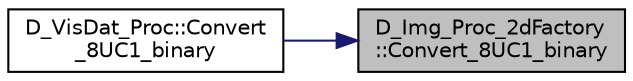 digraph "D_Img_Proc_2dFactory::Convert_8UC1_binary"
{
 // LATEX_PDF_SIZE
  edge [fontname="Helvetica",fontsize="10",labelfontname="Helvetica",labelfontsize="10"];
  node [fontname="Helvetica",fontsize="10",shape=record];
  rankdir="RL";
  Node1 [label="D_Img_Proc_2dFactory\l::Convert_8UC1_binary",height=0.2,width=0.4,color="black", fillcolor="grey75", style="filled", fontcolor="black",tooltip=" "];
  Node1 -> Node2 [dir="back",color="midnightblue",fontsize="10",style="solid",fontname="Helvetica"];
  Node2 [label="D_VisDat_Proc::Convert\l_8UC1_binary",height=0.2,width=0.4,color="black", fillcolor="white", style="filled",URL="$class_d___vis_dat___proc.html#ab5dbdaf7764c89d0f26af6b253c7be7d",tooltip=" "];
}

